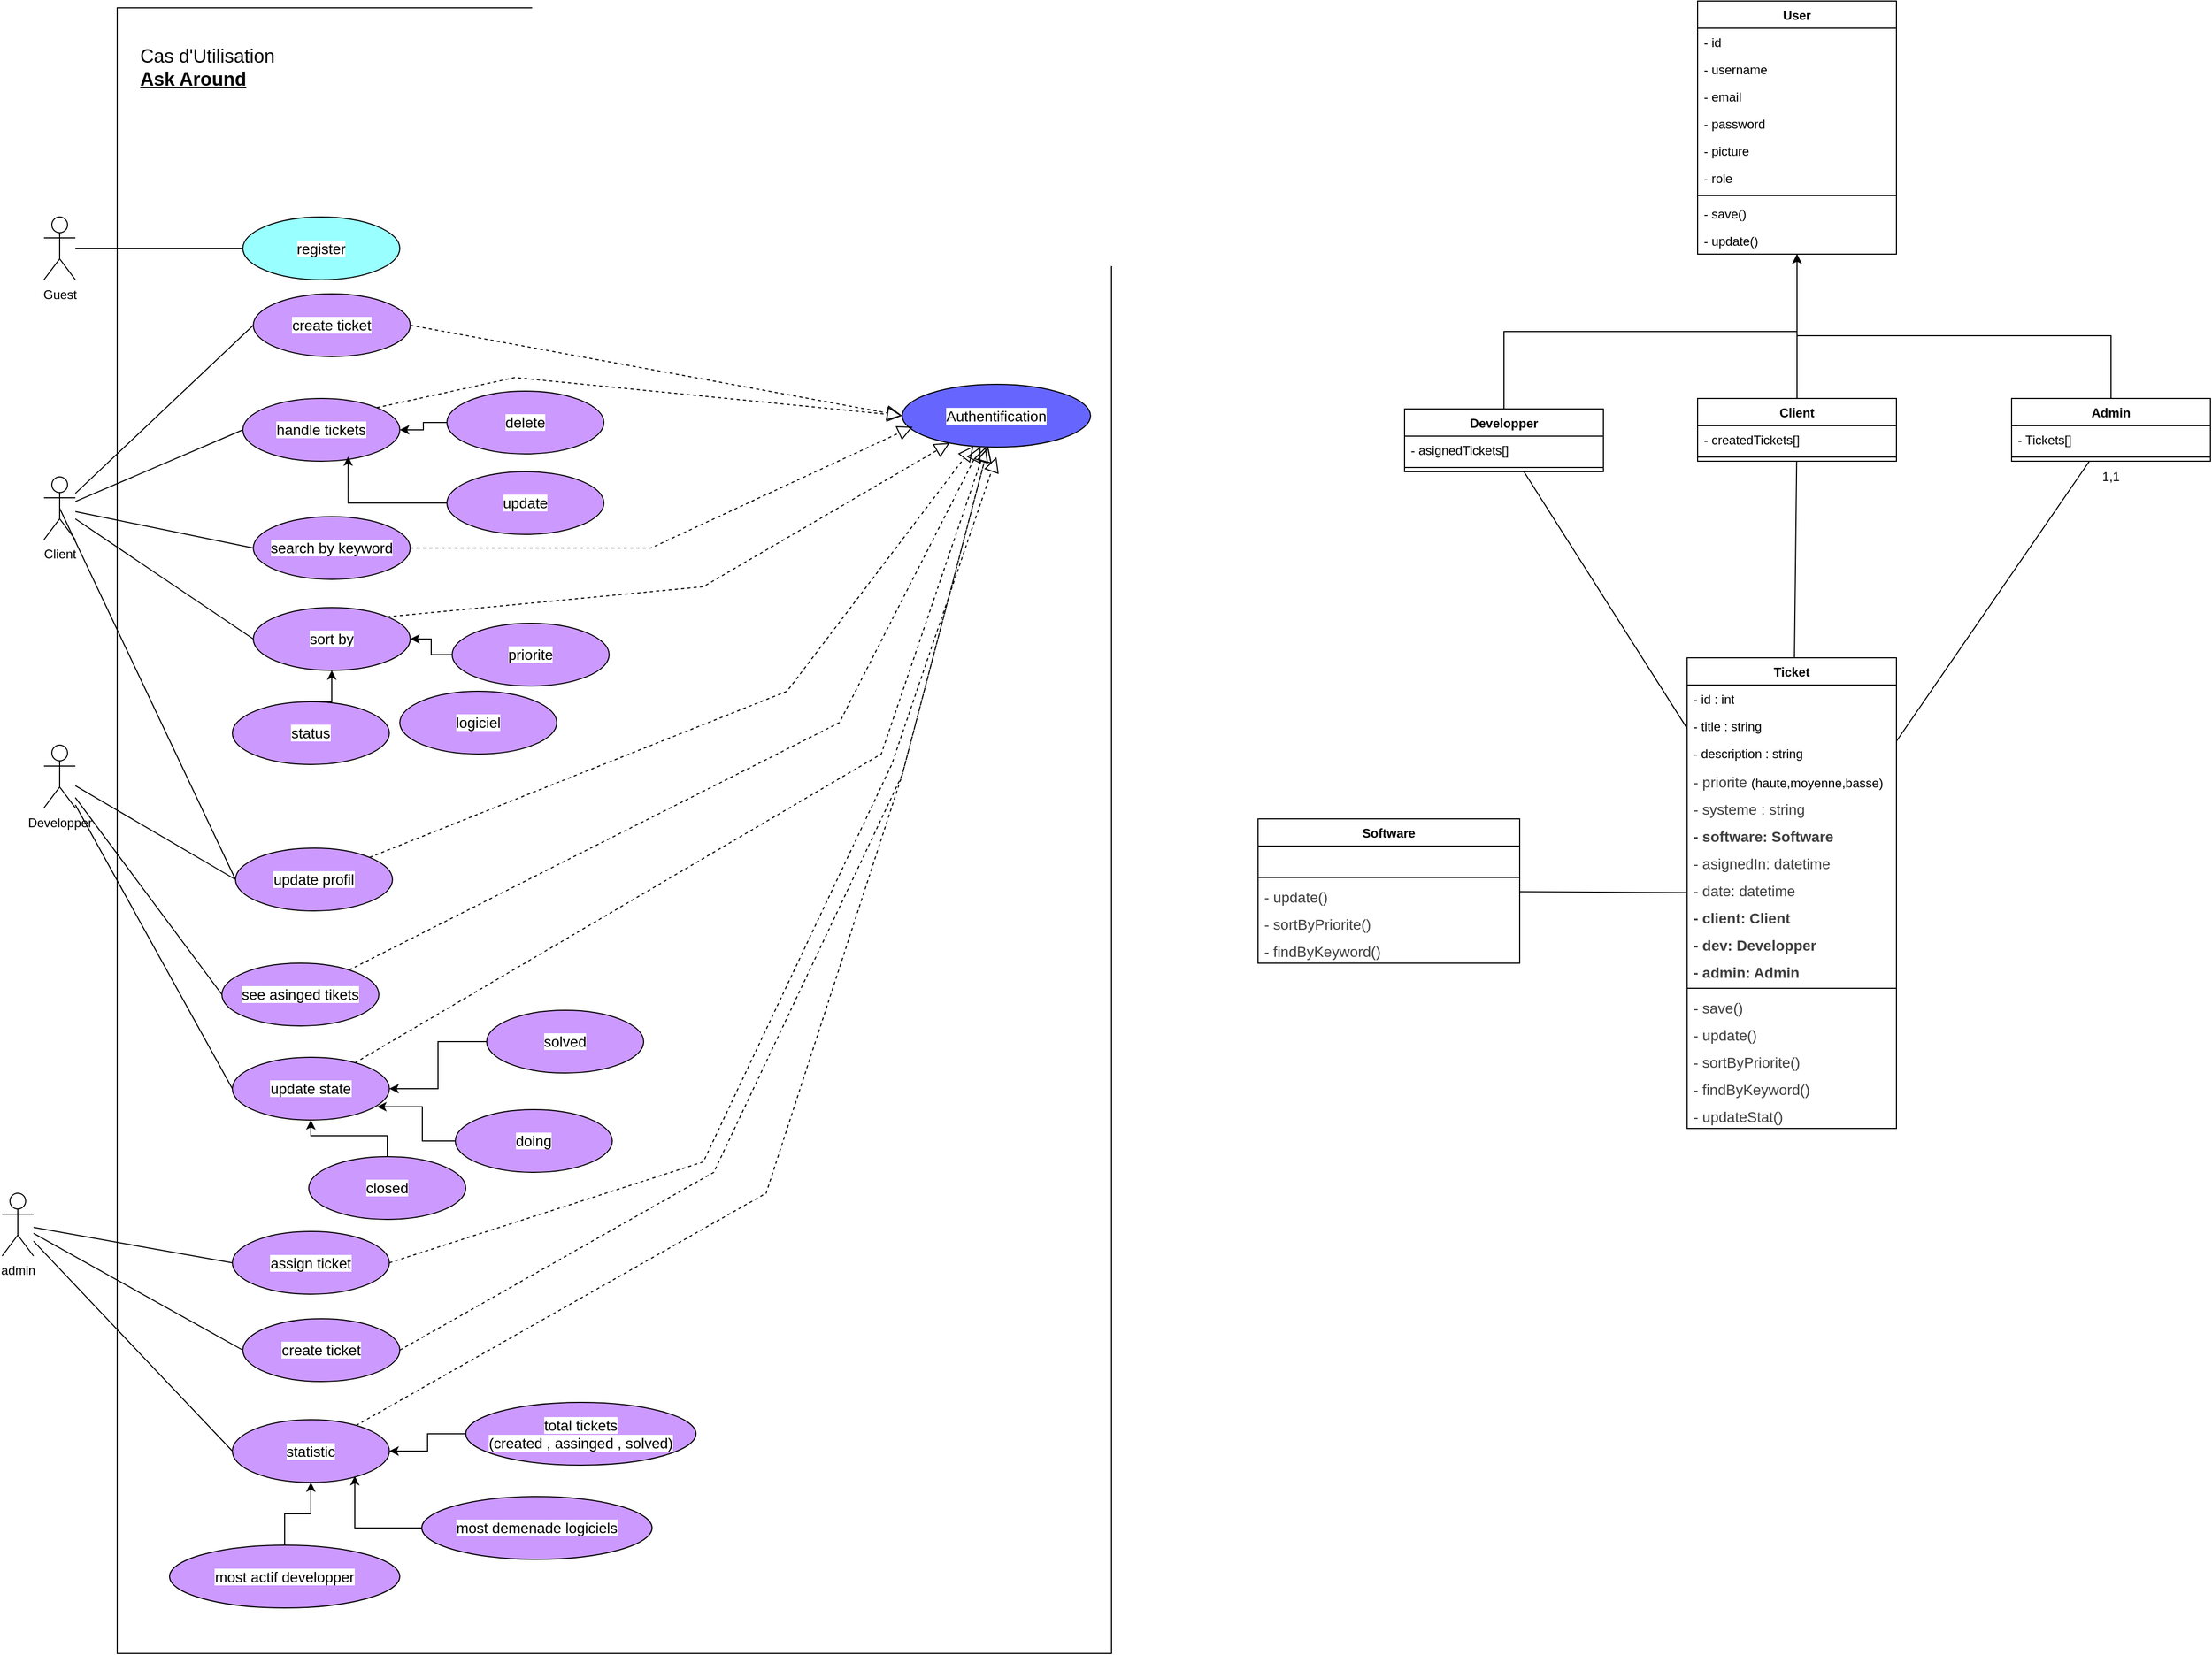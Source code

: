 <mxfile version="26.0.16">
  <diagram name="Page-1" id="VNhtga2tKj_XfJTGhsY7">
    <mxGraphModel dx="3629" dy="2325" grid="1" gridSize="10" guides="1" tooltips="1" connect="1" arrows="1" fold="1" page="1" pageScale="1" pageWidth="1100" pageHeight="850" math="0" shadow="0">
      <root>
        <mxCell id="0" />
        <mxCell id="1" parent="0" />
        <mxCell id="WFN7Yw-e4ujajb4KLi61-163" value="Ticket" style="swimlane;fontStyle=1;align=center;verticalAlign=top;childLayout=stackLayout;horizontal=1;startSize=26;horizontalStack=0;resizeParent=1;resizeParentMax=0;resizeLast=0;collapsible=1;marginBottom=0;whiteSpace=wrap;html=1;" parent="1" vertex="1">
          <mxGeometry x="270" y="-762" width="200" height="450" as="geometry" />
        </mxCell>
        <mxCell id="WFN7Yw-e4ujajb4KLi61-164" value="- id : int" style="text;strokeColor=none;fillColor=none;align=left;verticalAlign=top;spacingLeft=4;spacingRight=4;overflow=hidden;rotatable=0;points=[[0,0.5],[1,0.5]];portConstraint=eastwest;whiteSpace=wrap;html=1;" parent="WFN7Yw-e4ujajb4KLi61-163" vertex="1">
          <mxGeometry y="26" width="200" height="26" as="geometry" />
        </mxCell>
        <mxCell id="WFN7Yw-e4ujajb4KLi61-165" value="- title : string" style="text;strokeColor=none;fillColor=none;align=left;verticalAlign=top;spacingLeft=4;spacingRight=4;overflow=hidden;rotatable=0;points=[[0,0.5],[1,0.5]];portConstraint=eastwest;whiteSpace=wrap;html=1;" parent="WFN7Yw-e4ujajb4KLi61-163" vertex="1">
          <mxGeometry y="52" width="200" height="26" as="geometry" />
        </mxCell>
        <mxCell id="WFN7Yw-e4ujajb4KLi61-166" value="&lt;div&gt;- description : string&lt;/div&gt;" style="text;strokeColor=none;fillColor=none;align=left;verticalAlign=top;spacingLeft=4;spacingRight=4;overflow=hidden;rotatable=0;points=[[0,0.5],[1,0.5]];portConstraint=eastwest;whiteSpace=wrap;html=1;" parent="WFN7Yw-e4ujajb4KLi61-163" vertex="1">
          <mxGeometry y="78" width="200" height="26" as="geometry" />
        </mxCell>
        <mxCell id="WFN7Yw-e4ujajb4KLi61-168" value="&lt;div&gt;&lt;span style=&quot;color: rgb(63, 63, 63); font-family: &amp;quot;Nunito Sans&amp;quot;, sans-serif; font-size: 14px; background-color: rgb(255, 255, 255);&quot;&gt;- priorite&amp;nbsp;&lt;/span&gt;(haute,moyenne,basse)&lt;/div&gt;" style="text;strokeColor=none;fillColor=none;align=left;verticalAlign=top;spacingLeft=4;spacingRight=4;overflow=hidden;rotatable=0;points=[[0,0.5],[1,0.5]];portConstraint=eastwest;whiteSpace=wrap;html=1;" parent="WFN7Yw-e4ujajb4KLi61-163" vertex="1">
          <mxGeometry y="104" width="200" height="26" as="geometry" />
        </mxCell>
        <mxCell id="WFN7Yw-e4ujajb4KLi61-169" value="&lt;div&gt;&lt;span style=&quot;color: rgb(63, 63, 63); font-family: &amp;quot;Nunito Sans&amp;quot;, sans-serif; font-size: 14px; background-color: rgb(255, 255, 255);&quot;&gt;- systeme : string&lt;/span&gt;&lt;/div&gt;" style="text;strokeColor=none;fillColor=none;align=left;verticalAlign=top;spacingLeft=4;spacingRight=4;overflow=hidden;rotatable=0;points=[[0,0.5],[1,0.5]];portConstraint=eastwest;whiteSpace=wrap;html=1;" parent="WFN7Yw-e4ujajb4KLi61-163" vertex="1">
          <mxGeometry y="130" width="200" height="26" as="geometry" />
        </mxCell>
        <mxCell id="WFN7Yw-e4ujajb4KLi61-170" value="&lt;div&gt;&lt;span style=&quot;color: rgb(63, 63, 63); font-family: &amp;quot;Nunito Sans&amp;quot;, sans-serif; font-size: 14px; background-color: rgb(255, 255, 255);&quot;&gt;&lt;b&gt;- software: Software&lt;/b&gt;&lt;/span&gt;&lt;/div&gt;" style="text;strokeColor=none;fillColor=none;align=left;verticalAlign=top;spacingLeft=4;spacingRight=4;overflow=hidden;rotatable=0;points=[[0,0.5],[1,0.5]];portConstraint=eastwest;whiteSpace=wrap;html=1;" parent="WFN7Yw-e4ujajb4KLi61-163" vertex="1">
          <mxGeometry y="156" width="200" height="26" as="geometry" />
        </mxCell>
        <mxCell id="WFN7Yw-e4ujajb4KLi61-240" value="&lt;div&gt;&lt;span style=&quot;color: rgb(63, 63, 63); font-family: &amp;quot;Nunito Sans&amp;quot;, sans-serif; font-size: 14px; background-color: rgb(255, 255, 255);&quot;&gt;- asignedIn: datetime&lt;/span&gt;&lt;/div&gt;" style="text;strokeColor=none;fillColor=none;align=left;verticalAlign=top;spacingLeft=4;spacingRight=4;overflow=hidden;rotatable=0;points=[[0,0.5],[1,0.5]];portConstraint=eastwest;whiteSpace=wrap;html=1;" parent="WFN7Yw-e4ujajb4KLi61-163" vertex="1">
          <mxGeometry y="182" width="200" height="26" as="geometry" />
        </mxCell>
        <mxCell id="WFN7Yw-e4ujajb4KLi61-171" value="&lt;div&gt;&lt;span style=&quot;color: rgb(63, 63, 63); font-family: &amp;quot;Nunito Sans&amp;quot;, sans-serif; font-size: 14px; background-color: rgb(255, 255, 255);&quot;&gt;- date: datetime&lt;/span&gt;&lt;/div&gt;" style="text;strokeColor=none;fillColor=none;align=left;verticalAlign=top;spacingLeft=4;spacingRight=4;overflow=hidden;rotatable=0;points=[[0,0.5],[1,0.5]];portConstraint=eastwest;whiteSpace=wrap;html=1;" parent="WFN7Yw-e4ujajb4KLi61-163" vertex="1">
          <mxGeometry y="208" width="200" height="26" as="geometry" />
        </mxCell>
        <mxCell id="WFN7Yw-e4ujajb4KLi61-242" value="&lt;div&gt;&lt;span style=&quot;color: rgb(63, 63, 63); font-family: &amp;quot;Nunito Sans&amp;quot;, sans-serif; font-size: 14px; background-color: rgb(255, 255, 255);&quot;&gt;&lt;b&gt;- client: Client&lt;/b&gt;&lt;/span&gt;&lt;/div&gt;" style="text;strokeColor=none;fillColor=none;align=left;verticalAlign=top;spacingLeft=4;spacingRight=4;overflow=hidden;rotatable=0;points=[[0,0.5],[1,0.5]];portConstraint=eastwest;whiteSpace=wrap;html=1;" parent="WFN7Yw-e4ujajb4KLi61-163" vertex="1">
          <mxGeometry y="234" width="200" height="26" as="geometry" />
        </mxCell>
        <mxCell id="WFN7Yw-e4ujajb4KLi61-243" value="&lt;div&gt;&lt;span style=&quot;color: rgb(63, 63, 63); font-family: &amp;quot;Nunito Sans&amp;quot;, sans-serif; font-size: 14px; background-color: rgb(255, 255, 255);&quot;&gt;&lt;b&gt;- dev: Developper&lt;/b&gt;&lt;/span&gt;&lt;/div&gt;" style="text;strokeColor=none;fillColor=none;align=left;verticalAlign=top;spacingLeft=4;spacingRight=4;overflow=hidden;rotatable=0;points=[[0,0.5],[1,0.5]];portConstraint=eastwest;whiteSpace=wrap;html=1;" parent="WFN7Yw-e4ujajb4KLi61-163" vertex="1">
          <mxGeometry y="260" width="200" height="26" as="geometry" />
        </mxCell>
        <mxCell id="WFN7Yw-e4ujajb4KLi61-241" value="&lt;div&gt;&lt;span style=&quot;color: rgb(63, 63, 63); font-family: &amp;quot;Nunito Sans&amp;quot;, sans-serif; font-size: 14px; background-color: rgb(255, 255, 255);&quot;&gt;&lt;b&gt;- admin: Admin&lt;/b&gt;&lt;/span&gt;&lt;/div&gt;" style="text;strokeColor=none;fillColor=none;align=left;verticalAlign=top;spacingLeft=4;spacingRight=4;overflow=hidden;rotatable=0;points=[[0,0.5],[1,0.5]];portConstraint=eastwest;whiteSpace=wrap;html=1;" parent="WFN7Yw-e4ujajb4KLi61-163" vertex="1">
          <mxGeometry y="286" width="200" height="26" as="geometry" />
        </mxCell>
        <mxCell id="WFN7Yw-e4ujajb4KLi61-167" value="" style="line;strokeWidth=1;fillColor=none;align=left;verticalAlign=middle;spacingTop=-1;spacingLeft=3;spacingRight=3;rotatable=0;labelPosition=right;points=[];portConstraint=eastwest;strokeColor=inherit;" parent="WFN7Yw-e4ujajb4KLi61-163" vertex="1">
          <mxGeometry y="312" width="200" height="8" as="geometry" />
        </mxCell>
        <mxCell id="WFN7Yw-e4ujajb4KLi61-172" value="&lt;font face=&quot;Nunito Sans, sans-serif&quot; color=&quot;#3f3f3f&quot;&gt;&lt;span style=&quot;font-size: 14px; background-color: rgb(255, 255, 255);&quot;&gt;- save()&lt;/span&gt;&lt;/font&gt;&lt;div&gt;&lt;font face=&quot;Nunito Sans, sans-serif&quot; color=&quot;#3f3f3f&quot;&gt;&lt;span style=&quot;font-size: 14px; background-color: rgb(255, 255, 255);&quot;&gt;&lt;br&gt;&lt;/span&gt;&lt;/font&gt;&lt;/div&gt;" style="text;strokeColor=none;fillColor=none;align=left;verticalAlign=top;spacingLeft=4;spacingRight=4;overflow=hidden;rotatable=0;points=[[0,0.5],[1,0.5]];portConstraint=eastwest;whiteSpace=wrap;html=1;" parent="WFN7Yw-e4ujajb4KLi61-163" vertex="1">
          <mxGeometry y="320" width="200" height="26" as="geometry" />
        </mxCell>
        <mxCell id="WFN7Yw-e4ujajb4KLi61-173" value="&lt;font face=&quot;Nunito Sans, sans-serif&quot; color=&quot;#3f3f3f&quot;&gt;&lt;span style=&quot;font-size: 14px; background-color: rgb(255, 255, 255);&quot;&gt;- update()&lt;/span&gt;&lt;/font&gt;&lt;div&gt;&lt;font face=&quot;Nunito Sans, sans-serif&quot; color=&quot;#3f3f3f&quot;&gt;&lt;span style=&quot;font-size: 14px; background-color: rgb(255, 255, 255);&quot;&gt;&lt;br&gt;&lt;/span&gt;&lt;/font&gt;&lt;/div&gt;" style="text;strokeColor=none;fillColor=none;align=left;verticalAlign=top;spacingLeft=4;spacingRight=4;overflow=hidden;rotatable=0;points=[[0,0.5],[1,0.5]];portConstraint=eastwest;whiteSpace=wrap;html=1;" parent="WFN7Yw-e4ujajb4KLi61-163" vertex="1">
          <mxGeometry y="346" width="200" height="26" as="geometry" />
        </mxCell>
        <mxCell id="WFN7Yw-e4ujajb4KLi61-174" value="&lt;font face=&quot;Nunito Sans, sans-serif&quot; color=&quot;#3f3f3f&quot;&gt;&lt;span style=&quot;font-size: 14px; background-color: rgb(255, 255, 255);&quot;&gt;- sortByPriorite()&lt;/span&gt;&lt;/font&gt;&lt;div&gt;&lt;font face=&quot;Nunito Sans, sans-serif&quot; color=&quot;#3f3f3f&quot;&gt;&lt;span style=&quot;font-size: 14px; background-color: rgb(255, 255, 255);&quot;&gt;&lt;br&gt;&lt;/span&gt;&lt;/font&gt;&lt;/div&gt;" style="text;strokeColor=none;fillColor=none;align=left;verticalAlign=top;spacingLeft=4;spacingRight=4;overflow=hidden;rotatable=0;points=[[0,0.5],[1,0.5]];portConstraint=eastwest;whiteSpace=wrap;html=1;" parent="WFN7Yw-e4ujajb4KLi61-163" vertex="1">
          <mxGeometry y="372" width="200" height="26" as="geometry" />
        </mxCell>
        <mxCell id="WFN7Yw-e4ujajb4KLi61-175" value="&lt;font face=&quot;Nunito Sans, sans-serif&quot; color=&quot;#3f3f3f&quot;&gt;&lt;span style=&quot;font-size: 14px; background-color: rgb(255, 255, 255);&quot;&gt;- findByKeyword()&lt;/span&gt;&lt;/font&gt;&lt;div&gt;&lt;font face=&quot;Nunito Sans, sans-serif&quot; color=&quot;#3f3f3f&quot;&gt;&lt;span style=&quot;font-size: 14px; background-color: rgb(255, 255, 255);&quot;&gt;&lt;br&gt;&lt;/span&gt;&lt;/font&gt;&lt;/div&gt;" style="text;strokeColor=none;fillColor=none;align=left;verticalAlign=top;spacingLeft=4;spacingRight=4;overflow=hidden;rotatable=0;points=[[0,0.5],[1,0.5]];portConstraint=eastwest;whiteSpace=wrap;html=1;" parent="WFN7Yw-e4ujajb4KLi61-163" vertex="1">
          <mxGeometry y="398" width="200" height="26" as="geometry" />
        </mxCell>
        <mxCell id="WFN7Yw-e4ujajb4KLi61-336" value="&lt;font face=&quot;Nunito Sans, sans-serif&quot; color=&quot;#3f3f3f&quot;&gt;&lt;span style=&quot;font-size: 14px; background-color: rgb(255, 255, 255);&quot;&gt;- updateStat()&lt;/span&gt;&lt;/font&gt;&lt;div&gt;&lt;font face=&quot;Nunito Sans, sans-serif&quot; color=&quot;#3f3f3f&quot;&gt;&lt;span style=&quot;font-size: 14px; background-color: rgb(255, 255, 255);&quot;&gt;&lt;br&gt;&lt;/span&gt;&lt;/font&gt;&lt;/div&gt;" style="text;strokeColor=none;fillColor=none;align=left;verticalAlign=top;spacingLeft=4;spacingRight=4;overflow=hidden;rotatable=0;points=[[0,0.5],[1,0.5]];portConstraint=eastwest;whiteSpace=wrap;html=1;" parent="WFN7Yw-e4ujajb4KLi61-163" vertex="1">
          <mxGeometry y="424" width="200" height="26" as="geometry" />
        </mxCell>
        <mxCell id="WFN7Yw-e4ujajb4KLi61-176" value="" style="rounded=0;whiteSpace=wrap;html=1;" parent="1" vertex="1">
          <mxGeometry x="-1230" y="-1383.5" width="950" height="1573.5" as="geometry" />
        </mxCell>
        <mxCell id="WFN7Yw-e4ujajb4KLi61-177" value="&lt;font style=&quot;font-size: 18px;&quot;&gt;Cas d&#39;Utilisation&lt;/font&gt;&lt;div&gt;&lt;span style=&quot;font-size: 18px;&quot;&gt;&lt;b&gt;&lt;u&gt;Ask Around&lt;/u&gt;&lt;/b&gt;&lt;/span&gt;&lt;/div&gt;" style="text;html=1;align=left;verticalAlign=middle;whiteSpace=wrap;rounded=0;" parent="1" vertex="1">
          <mxGeometry x="-1210" y="-1363.5" width="220" height="75" as="geometry" />
        </mxCell>
        <mxCell id="WFN7Yw-e4ujajb4KLi61-179" value="Guest" style="shape=umlActor;verticalLabelPosition=bottom;verticalAlign=top;html=1;outlineConnect=0;" parent="1" vertex="1">
          <mxGeometry x="-1300" y="-1183.5" width="30" height="60" as="geometry" />
        </mxCell>
        <mxCell id="WFN7Yw-e4ujajb4KLi61-180" value="&lt;div style=&quot;text-align: start;&quot;&gt;&lt;font face=&quot;Nunito Sans, sans-serif&quot; color=&quot;#000000&quot;&gt;&lt;span style=&quot;font-size: 14px; white-space-collapse: preserve; background-color: rgb(255, 255, 255);&quot;&gt;register&lt;/span&gt;&lt;/font&gt;&lt;/div&gt;" style="ellipse;whiteSpace=wrap;html=1;fillColor=#99FFFF;" parent="1" vertex="1">
          <mxGeometry x="-1110" y="-1183.5" width="150" height="60" as="geometry" />
        </mxCell>
        <mxCell id="WFN7Yw-e4ujajb4KLi61-181" value="&lt;font face=&quot;Nunito Sans, sans-serif&quot;&gt;&lt;span style=&quot;font-size: 14px; white-space-collapse: preserve; background-color: rgb(255, 255, 255);&quot;&gt;handle tickets&lt;/span&gt;&lt;/font&gt;" style="ellipse;whiteSpace=wrap;html=1;fillColor=#CC99FF;" parent="1" vertex="1">
          <mxGeometry x="-1110" y="-1010" width="150" height="60" as="geometry" />
        </mxCell>
        <mxCell id="WFN7Yw-e4ujajb4KLi61-182" value="&lt;div style=&quot;text-align: start;&quot;&gt;&lt;font face=&quot;Nunito Sans, sans-serif&quot; color=&quot;#000000&quot;&gt;&lt;span style=&quot;font-size: 14px; white-space-collapse: preserve; background-color: rgb(255, 255, 255);&quot;&gt;create ticket&lt;/span&gt;&lt;/font&gt;&lt;/div&gt;" style="ellipse;whiteSpace=wrap;html=1;fillColor=#CC99FF;" parent="1" vertex="1">
          <mxGeometry x="-1100" y="-1110" width="150" height="60" as="geometry" />
        </mxCell>
        <mxCell id="WFN7Yw-e4ujajb4KLi61-183" value="Developper" style="shape=umlActor;verticalLabelPosition=bottom;verticalAlign=top;html=1;outlineConnect=0;" parent="1" vertex="1">
          <mxGeometry x="-1300" y="-678.5" width="30" height="60" as="geometry" />
        </mxCell>
        <mxCell id="WFN7Yw-e4ujajb4KLi61-184" value="" style="endArrow=none;html=1;rounded=0;entryX=0;entryY=0.5;entryDx=0;entryDy=0;" parent="1" source="WFN7Yw-e4ujajb4KLi61-179" target="WFN7Yw-e4ujajb4KLi61-180" edge="1">
          <mxGeometry width="50" height="50" relative="1" as="geometry">
            <mxPoint x="-1080" y="-663.5" as="sourcePoint" />
            <mxPoint x="-1030" y="-713.5" as="targetPoint" />
          </mxGeometry>
        </mxCell>
        <mxCell id="WFN7Yw-e4ujajb4KLi61-186" value="&lt;div style=&quot;text-align: start;&quot;&gt;&lt;font face=&quot;Nunito Sans, sans-serif&quot;&gt;&lt;span style=&quot;font-size: 14px; white-space-collapse: preserve; background-color: rgb(255, 255, 255);&quot;&gt;sort by&lt;/span&gt;&lt;/font&gt;&lt;/div&gt;" style="ellipse;whiteSpace=wrap;html=1;fillColor=#CC99FF;" parent="1" vertex="1">
          <mxGeometry x="-1100" y="-810" width="150" height="60" as="geometry" />
        </mxCell>
        <mxCell id="WFN7Yw-e4ujajb4KLi61-189" value="&lt;div style=&quot;text-align: start;&quot;&gt;&lt;font face=&quot;Nunito Sans, sans-serif&quot; color=&quot;#000000&quot;&gt;&lt;span style=&quot;font-size: 14px; white-space-collapse: preserve; background-color: rgb(255, 255, 255);&quot;&gt;update profil&lt;/span&gt;&lt;/font&gt;&lt;/div&gt;" style="ellipse;whiteSpace=wrap;html=1;fillColor=#CC99FF;" parent="1" vertex="1">
          <mxGeometry x="-1117" y="-580" width="150" height="60" as="geometry" />
        </mxCell>
        <mxCell id="WFN7Yw-e4ujajb4KLi61-190" value="" style="endArrow=none;html=1;rounded=0;entryX=0;entryY=0.5;entryDx=0;entryDy=0;" parent="1" source="WFN7Yw-e4ujajb4KLi61-183" target="WFN7Yw-e4ujajb4KLi61-189" edge="1">
          <mxGeometry width="50" height="50" relative="1" as="geometry">
            <mxPoint x="-1290" y="-208.5" as="sourcePoint" />
            <mxPoint x="-1101" y="-55.5" as="targetPoint" />
          </mxGeometry>
        </mxCell>
        <mxCell id="WFN7Yw-e4ujajb4KLi61-193" value="&lt;div style=&quot;&quot;&gt;&lt;span style=&quot;color: light-dark(rgb(0, 0, 0), rgb(255, 255, 255)); font-size: 14px; white-space-collapse: preserve; background-color: rgb(255, 255, 255);&quot;&gt;&lt;font face=&quot;Nunito Sans, sans-serif&quot;&gt;Authentification&lt;/font&gt;&lt;/span&gt;&lt;/div&gt;" style="ellipse;whiteSpace=wrap;html=1;fillColor=#6666FF;align=center;" parent="1" vertex="1">
          <mxGeometry x="-480" y="-1023.5" width="180" height="60" as="geometry" />
        </mxCell>
        <mxCell id="WFN7Yw-e4ujajb4KLi61-200" value="&lt;div style=&quot;&quot;&gt;&lt;font face=&quot;Nunito Sans, sans-serif&quot;&gt;&lt;span style=&quot;font-size: 14px; white-space-collapse: preserve; background-color: rgb(255, 255, 255);&quot;&gt;update state&lt;/span&gt;&lt;/font&gt;&lt;/div&gt;" style="ellipse;whiteSpace=wrap;html=1;fillColor=#CC99FF;align=center;" parent="1" vertex="1">
          <mxGeometry x="-1120" y="-380" width="150" height="60" as="geometry" />
        </mxCell>
        <mxCell id="WFN7Yw-e4ujajb4KLi61-206" value="&lt;div style=&quot;&quot;&gt;&lt;font face=&quot;Nunito Sans, sans-serif&quot; color=&quot;#000000&quot;&gt;&lt;span style=&quot;font-size: 14px; white-space-collapse: preserve; background-color: rgb(255, 255, 255);&quot;&gt;search by keyword&lt;/span&gt;&lt;/font&gt;&lt;/div&gt;" style="ellipse;whiteSpace=wrap;html=1;fillColor=#CC99FF;align=center;" parent="1" vertex="1">
          <mxGeometry x="-1100" y="-897" width="150" height="60" as="geometry" />
        </mxCell>
        <mxCell id="WFN7Yw-e4ujajb4KLi61-220" value="Client" style="shape=umlActor;verticalLabelPosition=bottom;verticalAlign=top;html=1;outlineConnect=0;" parent="1" vertex="1">
          <mxGeometry x="-1300" y="-935" width="30" height="60" as="geometry" />
        </mxCell>
        <mxCell id="WFN7Yw-e4ujajb4KLi61-221" value="&lt;div style=&quot;text-align: start;&quot;&gt;&lt;font face=&quot;Nunito Sans, sans-serif&quot;&gt;&lt;span style=&quot;font-size: 14px; white-space-collapse: preserve; background-color: rgb(255, 255, 255);&quot;&gt;priorite&lt;/span&gt;&lt;/font&gt;&lt;/div&gt;" style="ellipse;whiteSpace=wrap;html=1;fillColor=#CC99FF;" parent="1" vertex="1">
          <mxGeometry x="-910" y="-795" width="150" height="60" as="geometry" />
        </mxCell>
        <mxCell id="WFN7Yw-e4ujajb4KLi61-222" value="&lt;div style=&quot;text-align: start;&quot;&gt;&lt;font face=&quot;Nunito Sans, sans-serif&quot;&gt;&lt;span style=&quot;font-size: 14px; white-space-collapse: preserve; background-color: rgb(255, 255, 255);&quot;&gt;logiciel&lt;/span&gt;&lt;/font&gt;&lt;/div&gt;" style="ellipse;whiteSpace=wrap;html=1;fillColor=#CC99FF;" parent="1" vertex="1">
          <mxGeometry x="-960" y="-730" width="150" height="60" as="geometry" />
        </mxCell>
        <mxCell id="WFN7Yw-e4ujajb4KLi61-223" value="&lt;div style=&quot;text-align: start;&quot;&gt;&lt;font face=&quot;Nunito Sans, sans-serif&quot;&gt;&lt;span style=&quot;font-size: 14px; white-space-collapse: preserve; background-color: rgb(255, 255, 255);&quot;&gt;status&lt;/span&gt;&lt;/font&gt;&lt;/div&gt;" style="ellipse;whiteSpace=wrap;html=1;fillColor=#CC99FF;" parent="1" vertex="1">
          <mxGeometry x="-1120" y="-720" width="150" height="60" as="geometry" />
        </mxCell>
        <mxCell id="WFN7Yw-e4ujajb4KLi61-224" value="" style="endArrow=none;html=1;rounded=0;entryX=0;entryY=0.5;entryDx=0;entryDy=0;" parent="1" source="WFN7Yw-e4ujajb4KLi61-220" target="WFN7Yw-e4ujajb4KLi61-182" edge="1">
          <mxGeometry width="50" height="50" relative="1" as="geometry">
            <mxPoint x="-1260" y="-1143" as="sourcePoint" />
            <mxPoint x="-1100" y="-1143" as="targetPoint" />
          </mxGeometry>
        </mxCell>
        <mxCell id="WFN7Yw-e4ujajb4KLi61-225" value="" style="endArrow=none;html=1;rounded=0;entryX=0;entryY=0.5;entryDx=0;entryDy=0;" parent="1" source="WFN7Yw-e4ujajb4KLi61-220" target="WFN7Yw-e4ujajb4KLi61-181" edge="1">
          <mxGeometry width="50" height="50" relative="1" as="geometry">
            <mxPoint x="-1260" y="-908" as="sourcePoint" />
            <mxPoint x="-1100" y="-1043" as="targetPoint" />
          </mxGeometry>
        </mxCell>
        <mxCell id="WFN7Yw-e4ujajb4KLi61-226" value="" style="endArrow=none;html=1;rounded=0;entryX=0;entryY=0.5;entryDx=0;entryDy=0;" parent="1" source="WFN7Yw-e4ujajb4KLi61-220" target="WFN7Yw-e4ujajb4KLi61-186" edge="1">
          <mxGeometry width="50" height="50" relative="1" as="geometry">
            <mxPoint x="-1260" y="-899" as="sourcePoint" />
            <mxPoint x="-1100" y="-947" as="targetPoint" />
          </mxGeometry>
        </mxCell>
        <mxCell id="WFN7Yw-e4ujajb4KLi61-227" style="edgeStyle=orthogonalEdgeStyle;rounded=0;orthogonalLoop=1;jettySize=auto;html=1;entryX=0.5;entryY=1;entryDx=0;entryDy=0;exitX=0.5;exitY=0;exitDx=0;exitDy=0;" parent="1" source="WFN7Yw-e4ujajb4KLi61-223" target="WFN7Yw-e4ujajb4KLi61-186" edge="1">
          <mxGeometry relative="1" as="geometry">
            <mxPoint x="-890" y="-608" as="sourcePoint" />
            <mxPoint x="-950" y="-668" as="targetPoint" />
          </mxGeometry>
        </mxCell>
        <mxCell id="WFN7Yw-e4ujajb4KLi61-229" style="edgeStyle=orthogonalEdgeStyle;rounded=0;orthogonalLoop=1;jettySize=auto;html=1;entryX=1;entryY=0.5;entryDx=0;entryDy=0;exitX=0;exitY=0.5;exitDx=0;exitDy=0;" parent="1" source="WFN7Yw-e4ujajb4KLi61-221" target="WFN7Yw-e4ujajb4KLi61-186" edge="1">
          <mxGeometry relative="1" as="geometry">
            <mxPoint x="-958" y="-791" as="sourcePoint" />
            <mxPoint x="-996" y="-825" as="targetPoint" />
          </mxGeometry>
        </mxCell>
        <mxCell id="WFN7Yw-e4ujajb4KLi61-230" value="" style="endArrow=none;html=1;rounded=0;entryX=0;entryY=0.5;entryDx=0;entryDy=0;" parent="1" source="WFN7Yw-e4ujajb4KLi61-220" target="WFN7Yw-e4ujajb4KLi61-206" edge="1">
          <mxGeometry width="50" height="50" relative="1" as="geometry">
            <mxPoint x="-1260" y="-899" as="sourcePoint" />
            <mxPoint x="-1100" y="-947" as="targetPoint" />
          </mxGeometry>
        </mxCell>
        <mxCell id="WFN7Yw-e4ujajb4KLi61-231" value="&lt;div style=&quot;&quot;&gt;&lt;font face=&quot;Nunito Sans, sans-serif&quot;&gt;&lt;span style=&quot;font-size: 14px; white-space-collapse: preserve; background-color: rgb(255, 255, 255);&quot;&gt;solved&lt;/span&gt;&lt;/font&gt;&lt;/div&gt;" style="ellipse;whiteSpace=wrap;html=1;fillColor=#CC99FF;align=center;" parent="1" vertex="1">
          <mxGeometry x="-877" y="-425" width="150" height="60" as="geometry" />
        </mxCell>
        <mxCell id="WFN7Yw-e4ujajb4KLi61-233" value="&lt;div style=&quot;&quot;&gt;&lt;font face=&quot;Nunito Sans, sans-serif&quot;&gt;&lt;span style=&quot;font-size: 14px; white-space-collapse: preserve; background-color: rgb(255, 255, 255);&quot;&gt;doing&lt;/span&gt;&lt;/font&gt;&lt;/div&gt;" style="ellipse;whiteSpace=wrap;html=1;fillColor=#CC99FF;align=center;" parent="1" vertex="1">
          <mxGeometry x="-907" y="-330" width="150" height="60" as="geometry" />
        </mxCell>
        <mxCell id="WFN7Yw-e4ujajb4KLi61-234" value="&lt;div style=&quot;&quot;&gt;&lt;font face=&quot;Nunito Sans, sans-serif&quot;&gt;&lt;span style=&quot;font-size: 14px; white-space-collapse: preserve; background-color: rgb(255, 255, 255);&quot;&gt;closed&lt;/span&gt;&lt;/font&gt;&lt;/div&gt;" style="ellipse;whiteSpace=wrap;html=1;fillColor=#CC99FF;align=center;" parent="1" vertex="1">
          <mxGeometry x="-1047" y="-285" width="150" height="60" as="geometry" />
        </mxCell>
        <mxCell id="WFN7Yw-e4ujajb4KLi61-235" style="edgeStyle=orthogonalEdgeStyle;rounded=0;orthogonalLoop=1;jettySize=auto;html=1;entryX=1;entryY=0.5;entryDx=0;entryDy=0;exitX=0;exitY=0.5;exitDx=0;exitDy=0;" parent="1" source="WFN7Yw-e4ujajb4KLi61-231" target="WFN7Yw-e4ujajb4KLi61-200" edge="1">
          <mxGeometry relative="1" as="geometry">
            <mxPoint x="-1055" y="-710" as="sourcePoint" />
            <mxPoint x="-1015" y="-740" as="targetPoint" />
          </mxGeometry>
        </mxCell>
        <mxCell id="WFN7Yw-e4ujajb4KLi61-236" style="edgeStyle=orthogonalEdgeStyle;rounded=0;orthogonalLoop=1;jettySize=auto;html=1;entryX=0.922;entryY=0.787;entryDx=0;entryDy=0;exitX=0;exitY=0.5;exitDx=0;exitDy=0;entryPerimeter=0;" parent="1" source="WFN7Yw-e4ujajb4KLi61-233" target="WFN7Yw-e4ujajb4KLi61-200" edge="1">
          <mxGeometry relative="1" as="geometry">
            <mxPoint x="-860" y="-590" as="sourcePoint" />
            <mxPoint x="-953" y="-545" as="targetPoint" />
          </mxGeometry>
        </mxCell>
        <mxCell id="WFN7Yw-e4ujajb4KLi61-237" style="edgeStyle=orthogonalEdgeStyle;rounded=0;orthogonalLoop=1;jettySize=auto;html=1;entryX=0.5;entryY=1;entryDx=0;entryDy=0;exitX=0.5;exitY=0;exitDx=0;exitDy=0;" parent="1" source="WFN7Yw-e4ujajb4KLi61-234" target="WFN7Yw-e4ujajb4KLi61-200" edge="1">
          <mxGeometry relative="1" as="geometry">
            <mxPoint x="-890" y="-495" as="sourcePoint" />
            <mxPoint x="-965" y="-528" as="targetPoint" />
          </mxGeometry>
        </mxCell>
        <mxCell id="WFN7Yw-e4ujajb4KLi61-238" value="admin" style="shape=umlActor;verticalLabelPosition=bottom;verticalAlign=top;html=1;outlineConnect=0;" parent="1" vertex="1">
          <mxGeometry x="-1340" y="-250" width="30" height="60" as="geometry" />
        </mxCell>
        <mxCell id="WFN7Yw-e4ujajb4KLi61-239" value="&lt;div style=&quot;text-align: start;&quot;&gt;&lt;font face=&quot;Nunito Sans, sans-serif&quot; color=&quot;#000000&quot;&gt;&lt;span style=&quot;font-size: 14px; white-space-collapse: preserve; background-color: rgb(255, 255, 255);&quot;&gt;assign ticket&lt;/span&gt;&lt;/font&gt;&lt;/div&gt;" style="ellipse;whiteSpace=wrap;html=1;fillColor=#CC99FF;" parent="1" vertex="1">
          <mxGeometry x="-1120" y="-213.5" width="150" height="60" as="geometry" />
        </mxCell>
        <mxCell id="WFN7Yw-e4ujajb4KLi61-244" value="User" style="swimlane;fontStyle=1;align=center;verticalAlign=top;childLayout=stackLayout;horizontal=1;startSize=26;horizontalStack=0;resizeParent=1;resizeParentMax=0;resizeLast=0;collapsible=1;marginBottom=0;whiteSpace=wrap;html=1;" parent="1" vertex="1">
          <mxGeometry x="280" y="-1390" width="190" height="242" as="geometry" />
        </mxCell>
        <mxCell id="WFN7Yw-e4ujajb4KLi61-245" value="- id&lt;div&gt;&lt;br&gt;&lt;/div&gt;" style="text;strokeColor=none;fillColor=none;align=left;verticalAlign=top;spacingLeft=4;spacingRight=4;overflow=hidden;rotatable=0;points=[[0,0.5],[1,0.5]];portConstraint=eastwest;whiteSpace=wrap;html=1;" parent="WFN7Yw-e4ujajb4KLi61-244" vertex="1">
          <mxGeometry y="26" width="190" height="26" as="geometry" />
        </mxCell>
        <mxCell id="WFN7Yw-e4ujajb4KLi61-246" value="- username&lt;div&gt;&lt;br&gt;&lt;/div&gt;" style="text;strokeColor=none;fillColor=none;align=left;verticalAlign=top;spacingLeft=4;spacingRight=4;overflow=hidden;rotatable=0;points=[[0,0.5],[1,0.5]];portConstraint=eastwest;whiteSpace=wrap;html=1;" parent="WFN7Yw-e4ujajb4KLi61-244" vertex="1">
          <mxGeometry y="52" width="190" height="26" as="geometry" />
        </mxCell>
        <mxCell id="WFN7Yw-e4ujajb4KLi61-247" value="- email&lt;div&gt;&lt;br&gt;&lt;/div&gt;" style="text;strokeColor=none;fillColor=none;align=left;verticalAlign=top;spacingLeft=4;spacingRight=4;overflow=hidden;rotatable=0;points=[[0,0.5],[1,0.5]];portConstraint=eastwest;whiteSpace=wrap;html=1;" parent="WFN7Yw-e4ujajb4KLi61-244" vertex="1">
          <mxGeometry y="78" width="190" height="26" as="geometry" />
        </mxCell>
        <mxCell id="WFN7Yw-e4ujajb4KLi61-248" value="- password&lt;div&gt;&lt;br&gt;&lt;/div&gt;" style="text;strokeColor=none;fillColor=none;align=left;verticalAlign=top;spacingLeft=4;spacingRight=4;overflow=hidden;rotatable=0;points=[[0,0.5],[1,0.5]];portConstraint=eastwest;whiteSpace=wrap;html=1;" parent="WFN7Yw-e4ujajb4KLi61-244" vertex="1">
          <mxGeometry y="104" width="190" height="26" as="geometry" />
        </mxCell>
        <mxCell id="WFN7Yw-e4ujajb4KLi61-297" value="- picture&lt;div&gt;&lt;br&gt;&lt;/div&gt;" style="text;strokeColor=none;fillColor=none;align=left;verticalAlign=top;spacingLeft=4;spacingRight=4;overflow=hidden;rotatable=0;points=[[0,0.5],[1,0.5]];portConstraint=eastwest;whiteSpace=wrap;html=1;" parent="WFN7Yw-e4ujajb4KLi61-244" vertex="1">
          <mxGeometry y="130" width="190" height="26" as="geometry" />
        </mxCell>
        <mxCell id="WFN7Yw-e4ujajb4KLi61-298" value="- role&lt;div&gt;&lt;br&gt;&lt;/div&gt;" style="text;strokeColor=none;fillColor=none;align=left;verticalAlign=top;spacingLeft=4;spacingRight=4;overflow=hidden;rotatable=0;points=[[0,0.5],[1,0.5]];portConstraint=eastwest;whiteSpace=wrap;html=1;" parent="WFN7Yw-e4ujajb4KLi61-244" vertex="1">
          <mxGeometry y="156" width="190" height="26" as="geometry" />
        </mxCell>
        <mxCell id="WFN7Yw-e4ujajb4KLi61-251" value="" style="line;strokeWidth=1;fillColor=none;align=left;verticalAlign=middle;spacingTop=-1;spacingLeft=3;spacingRight=3;rotatable=0;labelPosition=right;points=[];portConstraint=eastwest;strokeColor=inherit;" parent="WFN7Yw-e4ujajb4KLi61-244" vertex="1">
          <mxGeometry y="182" width="190" height="8" as="geometry" />
        </mxCell>
        <mxCell id="WFN7Yw-e4ujajb4KLi61-301" value="- save()&lt;div&gt;&lt;br&gt;&lt;/div&gt;" style="text;strokeColor=none;fillColor=none;align=left;verticalAlign=top;spacingLeft=4;spacingRight=4;overflow=hidden;rotatable=0;points=[[0,0.5],[1,0.5]];portConstraint=eastwest;whiteSpace=wrap;html=1;" parent="WFN7Yw-e4ujajb4KLi61-244" vertex="1">
          <mxGeometry y="190" width="190" height="26" as="geometry" />
        </mxCell>
        <mxCell id="WFN7Yw-e4ujajb4KLi61-302" value="- update()&lt;div&gt;&lt;br&gt;&lt;/div&gt;" style="text;strokeColor=none;fillColor=none;align=left;verticalAlign=top;spacingLeft=4;spacingRight=4;overflow=hidden;rotatable=0;points=[[0,0.5],[1,0.5]];portConstraint=eastwest;whiteSpace=wrap;html=1;" parent="WFN7Yw-e4ujajb4KLi61-244" vertex="1">
          <mxGeometry y="216" width="190" height="26" as="geometry" />
        </mxCell>
        <mxCell id="WFN7Yw-e4ujajb4KLi61-295" style="edgeStyle=orthogonalEdgeStyle;rounded=0;orthogonalLoop=1;jettySize=auto;html=1;entryX=0.5;entryY=1;entryDx=0;entryDy=0;" parent="1" source="WFN7Yw-e4ujajb4KLi61-252" target="WFN7Yw-e4ujajb4KLi61-244" edge="1">
          <mxGeometry relative="1" as="geometry">
            <Array as="points">
              <mxPoint x="675" y="-1070" />
              <mxPoint x="375" y="-1070" />
            </Array>
          </mxGeometry>
        </mxCell>
        <mxCell id="WFN7Yw-e4ujajb4KLi61-252" value="Admin" style="swimlane;fontStyle=1;align=center;verticalAlign=top;childLayout=stackLayout;horizontal=1;startSize=26;horizontalStack=0;resizeParent=1;resizeParentMax=0;resizeLast=0;collapsible=1;marginBottom=0;whiteSpace=wrap;html=1;" parent="1" vertex="1">
          <mxGeometry x="580" y="-1010" width="190" height="60" as="geometry" />
        </mxCell>
        <mxCell id="WFN7Yw-e4ujajb4KLi61-300" value="- Tickets[]&lt;div&gt;&lt;br&gt;&lt;/div&gt;" style="text;strokeColor=none;fillColor=none;align=left;verticalAlign=top;spacingLeft=4;spacingRight=4;overflow=hidden;rotatable=0;points=[[0,0.5],[1,0.5]];portConstraint=eastwest;whiteSpace=wrap;html=1;" parent="WFN7Yw-e4ujajb4KLi61-252" vertex="1">
          <mxGeometry y="26" width="190" height="26" as="geometry" />
        </mxCell>
        <mxCell id="WFN7Yw-e4ujajb4KLi61-259" value="" style="line;strokeWidth=1;fillColor=none;align=left;verticalAlign=middle;spacingTop=-1;spacingLeft=3;spacingRight=3;rotatable=0;labelPosition=right;points=[];portConstraint=eastwest;strokeColor=inherit;" parent="WFN7Yw-e4ujajb4KLi61-252" vertex="1">
          <mxGeometry y="52" width="190" height="8" as="geometry" />
        </mxCell>
        <mxCell id="WFN7Yw-e4ujajb4KLi61-294" style="edgeStyle=orthogonalEdgeStyle;rounded=0;orthogonalLoop=1;jettySize=auto;html=1;" parent="1" source="WFN7Yw-e4ujajb4KLi61-260" target="WFN7Yw-e4ujajb4KLi61-244" edge="1">
          <mxGeometry relative="1" as="geometry" />
        </mxCell>
        <mxCell id="WFN7Yw-e4ujajb4KLi61-260" value="Client" style="swimlane;fontStyle=1;align=center;verticalAlign=top;childLayout=stackLayout;horizontal=1;startSize=26;horizontalStack=0;resizeParent=1;resizeParentMax=0;resizeLast=0;collapsible=1;marginBottom=0;whiteSpace=wrap;html=1;" parent="1" vertex="1">
          <mxGeometry x="280" y="-1010" width="190" height="60" as="geometry" />
        </mxCell>
        <mxCell id="WFN7Yw-e4ujajb4KLi61-250" value="- createdTickets[]&lt;div&gt;&lt;br&gt;&lt;/div&gt;" style="text;strokeColor=none;fillColor=none;align=left;verticalAlign=top;spacingLeft=4;spacingRight=4;overflow=hidden;rotatable=0;points=[[0,0.5],[1,0.5]];portConstraint=eastwest;whiteSpace=wrap;html=1;" parent="WFN7Yw-e4ujajb4KLi61-260" vertex="1">
          <mxGeometry y="26" width="190" height="26" as="geometry" />
        </mxCell>
        <mxCell id="WFN7Yw-e4ujajb4KLi61-267" value="" style="line;strokeWidth=1;fillColor=none;align=left;verticalAlign=middle;spacingTop=-1;spacingLeft=3;spacingRight=3;rotatable=0;labelPosition=right;points=[];portConstraint=eastwest;strokeColor=inherit;" parent="WFN7Yw-e4ujajb4KLi61-260" vertex="1">
          <mxGeometry y="52" width="190" height="8" as="geometry" />
        </mxCell>
        <mxCell id="WFN7Yw-e4ujajb4KLi61-296" style="edgeStyle=orthogonalEdgeStyle;rounded=0;orthogonalLoop=1;jettySize=auto;html=1;exitX=0.5;exitY=0;exitDx=0;exitDy=0;" parent="1" source="WFN7Yw-e4ujajb4KLi61-268" target="WFN7Yw-e4ujajb4KLi61-244" edge="1">
          <mxGeometry relative="1" as="geometry" />
        </mxCell>
        <mxCell id="WFN7Yw-e4ujajb4KLi61-268" value="Developper" style="swimlane;fontStyle=1;align=center;verticalAlign=top;childLayout=stackLayout;horizontal=1;startSize=26;horizontalStack=0;resizeParent=1;resizeParentMax=0;resizeLast=0;collapsible=1;marginBottom=0;whiteSpace=wrap;html=1;" parent="1" vertex="1">
          <mxGeometry y="-1000" width="190" height="60" as="geometry" />
        </mxCell>
        <mxCell id="WFN7Yw-e4ujajb4KLi61-299" value="- asignedTickets[]&lt;div&gt;&lt;br&gt;&lt;/div&gt;" style="text;strokeColor=none;fillColor=none;align=left;verticalAlign=top;spacingLeft=4;spacingRight=4;overflow=hidden;rotatable=0;points=[[0,0.5],[1,0.5]];portConstraint=eastwest;whiteSpace=wrap;html=1;" parent="WFN7Yw-e4ujajb4KLi61-268" vertex="1">
          <mxGeometry y="26" width="190" height="26" as="geometry" />
        </mxCell>
        <mxCell id="WFN7Yw-e4ujajb4KLi61-275" value="" style="line;strokeWidth=1;fillColor=none;align=left;verticalAlign=middle;spacingTop=-1;spacingLeft=3;spacingRight=3;rotatable=0;labelPosition=right;points=[];portConstraint=eastwest;strokeColor=inherit;" parent="WFN7Yw-e4ujajb4KLi61-268" vertex="1">
          <mxGeometry y="52" width="190" height="8" as="geometry" />
        </mxCell>
        <mxCell id="WFN7Yw-e4ujajb4KLi61-276" value="&lt;div style=&quot;text-align: start;&quot;&gt;&lt;font face=&quot;Nunito Sans, sans-serif&quot; color=&quot;#000000&quot;&gt;&lt;span style=&quot;font-size: 14px; white-space-collapse: preserve; background-color: rgb(255, 255, 255);&quot;&gt;statistic&lt;/span&gt;&lt;/font&gt;&lt;/div&gt;" style="ellipse;whiteSpace=wrap;html=1;fillColor=#CC99FF;" parent="1" vertex="1">
          <mxGeometry x="-1120" y="-33.5" width="150" height="60" as="geometry" />
        </mxCell>
        <mxCell id="WFN7Yw-e4ujajb4KLi61-277" value="&lt;font face=&quot;Nunito Sans, sans-serif&quot;&gt;&lt;span style=&quot;font-size: 14px; white-space-collapse: preserve; background-color: rgb(255, 255, 255);&quot;&gt;total tickets&lt;br/&gt;(created , assinged , solved)&lt;/span&gt;&lt;/font&gt;" style="ellipse;whiteSpace=wrap;html=1;fillColor=#CC99FF;" parent="1" vertex="1">
          <mxGeometry x="-897" y="-50" width="220" height="60" as="geometry" />
        </mxCell>
        <mxCell id="WFN7Yw-e4ujajb4KLi61-278" value="&lt;font face=&quot;Nunito Sans, sans-serif&quot;&gt;&lt;span style=&quot;font-size: 14px; white-space-collapse: preserve; background-color: rgb(255, 255, 255);&quot;&gt;most demenade logiciels&lt;/span&gt;&lt;/font&gt;" style="ellipse;whiteSpace=wrap;html=1;fillColor=#CC99FF;" parent="1" vertex="1">
          <mxGeometry x="-939" y="40" width="220" height="60" as="geometry" />
        </mxCell>
        <mxCell id="WFN7Yw-e4ujajb4KLi61-279" value="&lt;font face=&quot;Nunito Sans, sans-serif&quot;&gt;&lt;span style=&quot;font-size: 14px; white-space-collapse: preserve; background-color: rgb(255, 255, 255);&quot;&gt;most actif developper&lt;/span&gt;&lt;/font&gt;" style="ellipse;whiteSpace=wrap;html=1;fillColor=#CC99FF;" parent="1" vertex="1">
          <mxGeometry x="-1180" y="86.5" width="220" height="60" as="geometry" />
        </mxCell>
        <mxCell id="WFN7Yw-e4ujajb4KLi61-282" style="edgeStyle=orthogonalEdgeStyle;rounded=0;orthogonalLoop=1;jettySize=auto;html=1;exitX=0;exitY=0.5;exitDx=0;exitDy=0;entryX=1;entryY=0.5;entryDx=0;entryDy=0;" parent="1" source="WFN7Yw-e4ujajb4KLi61-280" target="WFN7Yw-e4ujajb4KLi61-181" edge="1">
          <mxGeometry relative="1" as="geometry" />
        </mxCell>
        <mxCell id="WFN7Yw-e4ujajb4KLi61-280" value="&lt;div style=&quot;text-align: start;&quot;&gt;&lt;font face=&quot;Nunito Sans, sans-serif&quot;&gt;&lt;span style=&quot;font-size: 14px; white-space-collapse: preserve; background-color: rgb(255, 255, 255);&quot;&gt;delete&lt;/span&gt;&lt;/font&gt;&lt;/div&gt;" style="ellipse;whiteSpace=wrap;html=1;fillColor=#CC99FF;" parent="1" vertex="1">
          <mxGeometry x="-915" y="-1017" width="150" height="60" as="geometry" />
        </mxCell>
        <mxCell id="WFN7Yw-e4ujajb4KLi61-281" value="&lt;div style=&quot;text-align: start;&quot;&gt;&lt;font face=&quot;Nunito Sans, sans-serif&quot;&gt;&lt;span style=&quot;font-size: 14px; white-space-collapse: preserve; background-color: rgb(255, 255, 255);&quot;&gt;update&lt;/span&gt;&lt;/font&gt;&lt;/div&gt;" style="ellipse;whiteSpace=wrap;html=1;fillColor=#CC99FF;" parent="1" vertex="1">
          <mxGeometry x="-915" y="-940" width="150" height="60" as="geometry" />
        </mxCell>
        <mxCell id="WFN7Yw-e4ujajb4KLi61-283" style="edgeStyle=orthogonalEdgeStyle;rounded=0;orthogonalLoop=1;jettySize=auto;html=1;exitX=0;exitY=0.5;exitDx=0;exitDy=0;entryX=0.671;entryY=0.924;entryDx=0;entryDy=0;entryPerimeter=0;" parent="1" source="WFN7Yw-e4ujajb4KLi61-281" target="WFN7Yw-e4ujajb4KLi61-181" edge="1">
          <mxGeometry relative="1" as="geometry" />
        </mxCell>
        <mxCell id="WFN7Yw-e4ujajb4KLi61-284" value="" style="endArrow=none;html=1;rounded=0;entryX=0;entryY=0.5;entryDx=0;entryDy=0;exitX=0.5;exitY=0.5;exitDx=0;exitDy=0;exitPerimeter=0;" parent="1" source="WFN7Yw-e4ujajb4KLi61-220" target="WFN7Yw-e4ujajb4KLi61-189" edge="1">
          <mxGeometry width="50" height="50" relative="1" as="geometry">
            <mxPoint x="-1260" y="-885" as="sourcePoint" />
            <mxPoint x="-1090" y="-770" as="targetPoint" />
          </mxGeometry>
        </mxCell>
        <mxCell id="WFN7Yw-e4ujajb4KLi61-286" value="" style="endArrow=none;html=1;rounded=0;entryX=0;entryY=0.5;entryDx=0;entryDy=0;" parent="1" source="WFN7Yw-e4ujajb4KLi61-238" target="WFN7Yw-e4ujajb4KLi61-239" edge="1">
          <mxGeometry width="50" height="50" relative="1" as="geometry">
            <mxPoint x="-1315" y="-210" as="sourcePoint" />
            <mxPoint x="-1107" y="-270" as="targetPoint" />
          </mxGeometry>
        </mxCell>
        <mxCell id="WFN7Yw-e4ujajb4KLi61-287" value="" style="endArrow=none;html=1;rounded=0;entryX=0;entryY=0.5;entryDx=0;entryDy=0;" parent="1" source="WFN7Yw-e4ujajb4KLi61-238" target="WFN7Yw-e4ujajb4KLi61-276" edge="1">
          <mxGeometry width="50" height="50" relative="1" as="geometry">
            <mxPoint x="-1300" y="-207" as="sourcePoint" />
            <mxPoint x="-1110" y="-173" as="targetPoint" />
          </mxGeometry>
        </mxCell>
        <mxCell id="WFN7Yw-e4ujajb4KLi61-288" style="edgeStyle=orthogonalEdgeStyle;rounded=0;orthogonalLoop=1;jettySize=auto;html=1;entryX=1;entryY=0.5;entryDx=0;entryDy=0;exitX=0;exitY=0.5;exitDx=0;exitDy=0;" parent="1" source="WFN7Yw-e4ujajb4KLi61-277" target="WFN7Yw-e4ujajb4KLi61-276" edge="1">
          <mxGeometry relative="1" as="geometry">
            <mxPoint x="-959" y="-390" as="sourcePoint" />
            <mxPoint x="-1032" y="-425" as="targetPoint" />
          </mxGeometry>
        </mxCell>
        <mxCell id="WFN7Yw-e4ujajb4KLi61-289" style="edgeStyle=orthogonalEdgeStyle;rounded=0;orthogonalLoop=1;jettySize=auto;html=1;entryX=0.78;entryY=0.897;entryDx=0;entryDy=0;exitX=0;exitY=0.5;exitDx=0;exitDy=0;entryPerimeter=0;" parent="1" source="WFN7Yw-e4ujajb4KLi61-278" target="WFN7Yw-e4ujajb4KLi61-276" edge="1">
          <mxGeometry relative="1" as="geometry">
            <mxPoint x="-905" y="-100" as="sourcePoint" />
            <mxPoint x="-960" y="-73" as="targetPoint" />
          </mxGeometry>
        </mxCell>
        <mxCell id="WFN7Yw-e4ujajb4KLi61-290" style="edgeStyle=orthogonalEdgeStyle;rounded=0;orthogonalLoop=1;jettySize=auto;html=1;entryX=0.5;entryY=1;entryDx=0;entryDy=0;exitX=0.5;exitY=0;exitDx=0;exitDy=0;" parent="1" source="WFN7Yw-e4ujajb4KLi61-279" target="WFN7Yw-e4ujajb4KLi61-276" edge="1">
          <mxGeometry relative="1" as="geometry">
            <mxPoint x="-929" y="-13" as="sourcePoint" />
            <mxPoint x="-993" y="-50" as="targetPoint" />
          </mxGeometry>
        </mxCell>
        <mxCell id="WFN7Yw-e4ujajb4KLi61-291" value="&lt;div style=&quot;text-align: start;&quot;&gt;&lt;font face=&quot;Nunito Sans, sans-serif&quot; color=&quot;#000000&quot;&gt;&lt;span style=&quot;font-size: 14px; white-space-collapse: preserve; background-color: rgb(255, 255, 255);&quot;&gt;see asinged tikets&lt;/span&gt;&lt;/font&gt;&lt;/div&gt;" style="ellipse;whiteSpace=wrap;html=1;fillColor=#CC99FF;" parent="1" vertex="1">
          <mxGeometry x="-1130" y="-470" width="150" height="60" as="geometry" />
        </mxCell>
        <mxCell id="WFN7Yw-e4ujajb4KLi61-292" value="" style="endArrow=none;html=1;rounded=0;entryX=0;entryY=0.5;entryDx=0;entryDy=0;" parent="1" source="WFN7Yw-e4ujajb4KLi61-183" target="WFN7Yw-e4ujajb4KLi61-291" edge="1">
          <mxGeometry width="50" height="50" relative="1" as="geometry">
            <mxPoint x="-1260" y="-630" as="sourcePoint" />
            <mxPoint x="-1107" y="-540" as="targetPoint" />
          </mxGeometry>
        </mxCell>
        <mxCell id="WFN7Yw-e4ujajb4KLi61-293" value="" style="endArrow=none;html=1;rounded=0;entryX=0;entryY=0.5;entryDx=0;entryDy=0;" parent="1" source="WFN7Yw-e4ujajb4KLi61-183" target="WFN7Yw-e4ujajb4KLi61-200" edge="1">
          <mxGeometry width="50" height="50" relative="1" as="geometry">
            <mxPoint x="-1260" y="-618" as="sourcePoint" />
            <mxPoint x="-1120" y="-430" as="targetPoint" />
          </mxGeometry>
        </mxCell>
        <mxCell id="WFN7Yw-e4ujajb4KLi61-303" value="" style="endArrow=none;html=1;rounded=0;" parent="1" source="WFN7Yw-e4ujajb4KLi61-163" target="WFN7Yw-e4ujajb4KLi61-252" edge="1">
          <mxGeometry width="50" height="50" relative="1" as="geometry">
            <mxPoint x="520" y="-680" as="sourcePoint" />
            <mxPoint x="570" y="-730" as="targetPoint" />
          </mxGeometry>
        </mxCell>
        <mxCell id="WFN7Yw-e4ujajb4KLi61-304" value="" style="endArrow=none;html=1;rounded=0;" parent="1" source="WFN7Yw-e4ujajb4KLi61-163" target="WFN7Yw-e4ujajb4KLi61-260" edge="1">
          <mxGeometry width="50" height="50" relative="1" as="geometry">
            <mxPoint x="480" y="-681" as="sourcePoint" />
            <mxPoint x="664" y="-940" as="targetPoint" />
          </mxGeometry>
        </mxCell>
        <mxCell id="WFN7Yw-e4ujajb4KLi61-305" value="" style="endArrow=none;html=1;rounded=0;" parent="1" source="WFN7Yw-e4ujajb4KLi61-163" target="WFN7Yw-e4ujajb4KLi61-268" edge="1">
          <mxGeometry width="50" height="50" relative="1" as="geometry">
            <mxPoint x="382" y="-752" as="sourcePoint" />
            <mxPoint x="385" y="-940" as="targetPoint" />
          </mxGeometry>
        </mxCell>
        <mxCell id="WFN7Yw-e4ujajb4KLi61-306" value="1,1" style="text;html=1;align=center;verticalAlign=middle;whiteSpace=wrap;rounded=0;" parent="1" vertex="1">
          <mxGeometry x="645" y="-950" width="60" height="30" as="geometry" />
        </mxCell>
        <mxCell id="WFN7Yw-e4ujajb4KLi61-307" value="Software" style="swimlane;fontStyle=1;align=center;verticalAlign=top;childLayout=stackLayout;horizontal=1;startSize=26;horizontalStack=0;resizeParent=1;resizeParentMax=0;resizeLast=0;collapsible=1;marginBottom=0;whiteSpace=wrap;html=1;" parent="1" vertex="1">
          <mxGeometry x="-140" y="-608" width="250" height="138" as="geometry" />
        </mxCell>
        <mxCell id="WFN7Yw-e4ujajb4KLi61-320" value="&lt;div&gt;&lt;font face=&quot;Nunito Sans, sans-serif&quot; color=&quot;#3f3f3f&quot;&gt;&lt;span style=&quot;font-size: 14px; background-color: rgb(255, 255, 255);&quot;&gt;&lt;br&gt;&lt;/span&gt;&lt;/font&gt;&lt;/div&gt;" style="text;strokeColor=none;fillColor=none;align=left;verticalAlign=top;spacingLeft=4;spacingRight=4;overflow=hidden;rotatable=0;points=[[0,0.5],[1,0.5]];portConstraint=eastwest;whiteSpace=wrap;html=1;" parent="WFN7Yw-e4ujajb4KLi61-307" vertex="1">
          <mxGeometry y="26" width="250" height="26" as="geometry" />
        </mxCell>
        <mxCell id="WFN7Yw-e4ujajb4KLi61-319" value="" style="line;strokeWidth=1;fillColor=none;align=left;verticalAlign=middle;spacingTop=-1;spacingLeft=3;spacingRight=3;rotatable=0;labelPosition=right;points=[];portConstraint=eastwest;strokeColor=inherit;" parent="WFN7Yw-e4ujajb4KLi61-307" vertex="1">
          <mxGeometry y="52" width="250" height="8" as="geometry" />
        </mxCell>
        <mxCell id="WFN7Yw-e4ujajb4KLi61-321" value="&lt;font face=&quot;Nunito Sans, sans-serif&quot; color=&quot;#3f3f3f&quot;&gt;&lt;span style=&quot;font-size: 14px; background-color: rgb(255, 255, 255);&quot;&gt;- update()&lt;/span&gt;&lt;/font&gt;&lt;div&gt;&lt;font face=&quot;Nunito Sans, sans-serif&quot; color=&quot;#3f3f3f&quot;&gt;&lt;span style=&quot;font-size: 14px; background-color: rgb(255, 255, 255);&quot;&gt;&lt;br&gt;&lt;/span&gt;&lt;/font&gt;&lt;/div&gt;" style="text;strokeColor=none;fillColor=none;align=left;verticalAlign=top;spacingLeft=4;spacingRight=4;overflow=hidden;rotatable=0;points=[[0,0.5],[1,0.5]];portConstraint=eastwest;whiteSpace=wrap;html=1;" parent="WFN7Yw-e4ujajb4KLi61-307" vertex="1">
          <mxGeometry y="60" width="250" height="26" as="geometry" />
        </mxCell>
        <mxCell id="WFN7Yw-e4ujajb4KLi61-322" value="&lt;font face=&quot;Nunito Sans, sans-serif&quot; color=&quot;#3f3f3f&quot;&gt;&lt;span style=&quot;font-size: 14px; background-color: rgb(255, 255, 255);&quot;&gt;- sortByPriorite()&lt;/span&gt;&lt;/font&gt;&lt;div&gt;&lt;font face=&quot;Nunito Sans, sans-serif&quot; color=&quot;#3f3f3f&quot;&gt;&lt;span style=&quot;font-size: 14px; background-color: rgb(255, 255, 255);&quot;&gt;&lt;br&gt;&lt;/span&gt;&lt;/font&gt;&lt;/div&gt;" style="text;strokeColor=none;fillColor=none;align=left;verticalAlign=top;spacingLeft=4;spacingRight=4;overflow=hidden;rotatable=0;points=[[0,0.5],[1,0.5]];portConstraint=eastwest;whiteSpace=wrap;html=1;" parent="WFN7Yw-e4ujajb4KLi61-307" vertex="1">
          <mxGeometry y="86" width="250" height="26" as="geometry" />
        </mxCell>
        <mxCell id="WFN7Yw-e4ujajb4KLi61-323" value="&lt;font face=&quot;Nunito Sans, sans-serif&quot; color=&quot;#3f3f3f&quot;&gt;&lt;span style=&quot;font-size: 14px; background-color: rgb(255, 255, 255);&quot;&gt;- findByKeyword()&lt;/span&gt;&lt;/font&gt;&lt;div&gt;&lt;font face=&quot;Nunito Sans, sans-serif&quot; color=&quot;#3f3f3f&quot;&gt;&lt;span style=&quot;font-size: 14px; background-color: rgb(255, 255, 255);&quot;&gt;&lt;br&gt;&lt;/span&gt;&lt;/font&gt;&lt;/div&gt;" style="text;strokeColor=none;fillColor=none;align=left;verticalAlign=top;spacingLeft=4;spacingRight=4;overflow=hidden;rotatable=0;points=[[0,0.5],[1,0.5]];portConstraint=eastwest;whiteSpace=wrap;html=1;" parent="WFN7Yw-e4ujajb4KLi61-307" vertex="1">
          <mxGeometry y="112" width="250" height="26" as="geometry" />
        </mxCell>
        <mxCell id="WFN7Yw-e4ujajb4KLi61-326" value="" style="endArrow=none;html=1;rounded=0;" parent="1" source="WFN7Yw-e4ujajb4KLi61-307" target="WFN7Yw-e4ujajb4KLi61-163" edge="1">
          <mxGeometry width="50" height="50" relative="1" as="geometry">
            <mxPoint x="35" y="-720" as="sourcePoint" />
            <mxPoint x="96" y="-930" as="targetPoint" />
          </mxGeometry>
        </mxCell>
        <mxCell id="WFN7Yw-e4ujajb4KLi61-327" value="" style="endArrow=block;dashed=1;endFill=0;endSize=12;html=1;rounded=0;exitX=1;exitY=0.5;exitDx=0;exitDy=0;entryX=0;entryY=0.5;entryDx=0;entryDy=0;" parent="1" source="WFN7Yw-e4ujajb4KLi61-182" target="WFN7Yw-e4ujajb4KLi61-193" edge="1">
          <mxGeometry width="160" relative="1" as="geometry">
            <mxPoint x="-710" y="-780" as="sourcePoint" />
            <mxPoint x="-550" y="-780" as="targetPoint" />
          </mxGeometry>
        </mxCell>
        <mxCell id="WFN7Yw-e4ujajb4KLi61-328" value="" style="endArrow=block;dashed=1;endFill=0;endSize=12;html=1;rounded=0;exitX=1;exitY=0;exitDx=0;exitDy=0;entryX=0;entryY=0.5;entryDx=0;entryDy=0;" parent="1" source="WFN7Yw-e4ujajb4KLi61-181" target="WFN7Yw-e4ujajb4KLi61-193" edge="1">
          <mxGeometry width="160" relative="1" as="geometry">
            <mxPoint x="-940" y="-1070" as="sourcePoint" />
            <mxPoint x="-540" y="-983" as="targetPoint" />
            <Array as="points">
              <mxPoint x="-850" y="-1030" />
            </Array>
          </mxGeometry>
        </mxCell>
        <mxCell id="WFN7Yw-e4ujajb4KLi61-329" value="" style="endArrow=block;dashed=1;endFill=0;endSize=12;html=1;rounded=0;exitX=1;exitY=0.5;exitDx=0;exitDy=0;entryX=0;entryY=0.5;entryDx=0;entryDy=0;" parent="1" source="WFN7Yw-e4ujajb4KLi61-206" edge="1">
          <mxGeometry width="160" relative="1" as="geometry">
            <mxPoint x="-972" y="-991" as="sourcePoint" />
            <mxPoint x="-470" y="-983" as="targetPoint" />
            <Array as="points">
              <mxPoint x="-720" y="-867" />
            </Array>
          </mxGeometry>
        </mxCell>
        <mxCell id="WFN7Yw-e4ujajb4KLi61-330" value="" style="endArrow=block;dashed=1;endFill=0;endSize=12;html=1;rounded=0;exitX=1;exitY=0;exitDx=0;exitDy=0;" parent="1" source="WFN7Yw-e4ujajb4KLi61-186" target="WFN7Yw-e4ujajb4KLi61-193" edge="1">
          <mxGeometry width="160" relative="1" as="geometry">
            <mxPoint x="-940" y="-857" as="sourcePoint" />
            <mxPoint x="-460" y="-973" as="targetPoint" />
            <Array as="points">
              <mxPoint x="-670" y="-830" />
            </Array>
          </mxGeometry>
        </mxCell>
        <mxCell id="WFN7Yw-e4ujajb4KLi61-331" value="" style="endArrow=block;dashed=1;endFill=0;endSize=12;html=1;rounded=0;" parent="1" source="WFN7Yw-e4ujajb4KLi61-189" target="WFN7Yw-e4ujajb4KLi61-193" edge="1">
          <mxGeometry width="160" relative="1" as="geometry">
            <mxPoint x="-962" y="-791" as="sourcePoint" />
            <mxPoint x="-425" y="-957" as="targetPoint" />
            <Array as="points">
              <mxPoint x="-590" y="-730" />
            </Array>
          </mxGeometry>
        </mxCell>
        <mxCell id="WFN7Yw-e4ujajb4KLi61-332" value="" style="endArrow=block;dashed=1;endFill=0;endSize=12;html=1;rounded=0;" parent="1" source="WFN7Yw-e4ujajb4KLi61-291" target="WFN7Yw-e4ujajb4KLi61-193" edge="1">
          <mxGeometry width="160" relative="1" as="geometry">
            <mxPoint x="-979" y="-561" as="sourcePoint" />
            <mxPoint x="-402" y="-954" as="targetPoint" />
            <Array as="points">
              <mxPoint x="-540" y="-700" />
            </Array>
          </mxGeometry>
        </mxCell>
        <mxCell id="WFN7Yw-e4ujajb4KLi61-333" value="" style="endArrow=block;dashed=1;endFill=0;endSize=12;html=1;rounded=0;" parent="1" source="WFN7Yw-e4ujajb4KLi61-200" target="WFN7Yw-e4ujajb4KLi61-193" edge="1">
          <mxGeometry width="160" relative="1" as="geometry">
            <mxPoint x="-998" y="-454" as="sourcePoint" />
            <mxPoint x="-395" y="-954" as="targetPoint" />
            <Array as="points">
              <mxPoint x="-500" y="-670" />
            </Array>
          </mxGeometry>
        </mxCell>
        <mxCell id="WFN7Yw-e4ujajb4KLi61-334" value="" style="endArrow=block;dashed=1;endFill=0;endSize=12;html=1;rounded=0;exitX=1;exitY=0.5;exitDx=0;exitDy=0;" parent="1" source="WFN7Yw-e4ujajb4KLi61-239" edge="1">
          <mxGeometry width="160" relative="1" as="geometry">
            <mxPoint x="-993" y="-365" as="sourcePoint" />
            <mxPoint x="-390" y="-954" as="targetPoint" />
            <Array as="points">
              <mxPoint x="-670" y="-280" />
              <mxPoint x="-490" y="-660" />
            </Array>
          </mxGeometry>
        </mxCell>
        <mxCell id="WFN7Yw-e4ujajb4KLi61-335" value="" style="endArrow=block;dashed=1;endFill=0;endSize=12;html=1;rounded=0;" parent="1" source="WFN7Yw-e4ujajb4KLi61-276" target="WFN7Yw-e4ujajb4KLi61-193" edge="1">
          <mxGeometry width="160" relative="1" as="geometry">
            <mxPoint x="-960" y="-173" as="sourcePoint" />
            <mxPoint x="-380" y="-944" as="targetPoint" />
            <Array as="points">
              <mxPoint x="-610" y="-250" />
              <mxPoint x="-480" y="-650" />
            </Array>
          </mxGeometry>
        </mxCell>
        <mxCell id="0sSpgz0gtjdwKwVnweUI-1" value="&lt;div style=&quot;text-align: start;&quot;&gt;&lt;font face=&quot;Nunito Sans, sans-serif&quot;&gt;&lt;span style=&quot;font-size: 14px; white-space-collapse: preserve; background-color: rgb(255, 255, 255);&quot;&gt;create ticket&lt;/span&gt;&lt;/font&gt;&lt;/div&gt;" style="ellipse;whiteSpace=wrap;html=1;fillColor=#CC99FF;" vertex="1" parent="1">
          <mxGeometry x="-1110" y="-130" width="150" height="60" as="geometry" />
        </mxCell>
        <mxCell id="0sSpgz0gtjdwKwVnweUI-2" value="" style="endArrow=none;html=1;rounded=0;entryX=0;entryY=0.5;entryDx=0;entryDy=0;" edge="1" parent="1" source="WFN7Yw-e4ujajb4KLi61-238" target="0sSpgz0gtjdwKwVnweUI-1">
          <mxGeometry width="50" height="50" relative="1" as="geometry">
            <mxPoint x="-1300" y="-207" as="sourcePoint" />
            <mxPoint x="-1110" y="-173" as="targetPoint" />
          </mxGeometry>
        </mxCell>
        <mxCell id="0sSpgz0gtjdwKwVnweUI-3" value="" style="endArrow=block;dashed=1;endFill=0;endSize=12;html=1;rounded=0;exitX=1;exitY=0.5;exitDx=0;exitDy=0;" edge="1" parent="1" source="0sSpgz0gtjdwKwVnweUI-1" target="WFN7Yw-e4ujajb4KLi61-193">
          <mxGeometry width="160" relative="1" as="geometry">
            <mxPoint x="-960" y="-173" as="sourcePoint" />
            <mxPoint x="-380" y="-944" as="targetPoint" />
            <Array as="points">
              <mxPoint x="-660" y="-270" />
              <mxPoint x="-480" y="-650" />
            </Array>
          </mxGeometry>
        </mxCell>
      </root>
    </mxGraphModel>
  </diagram>
</mxfile>
